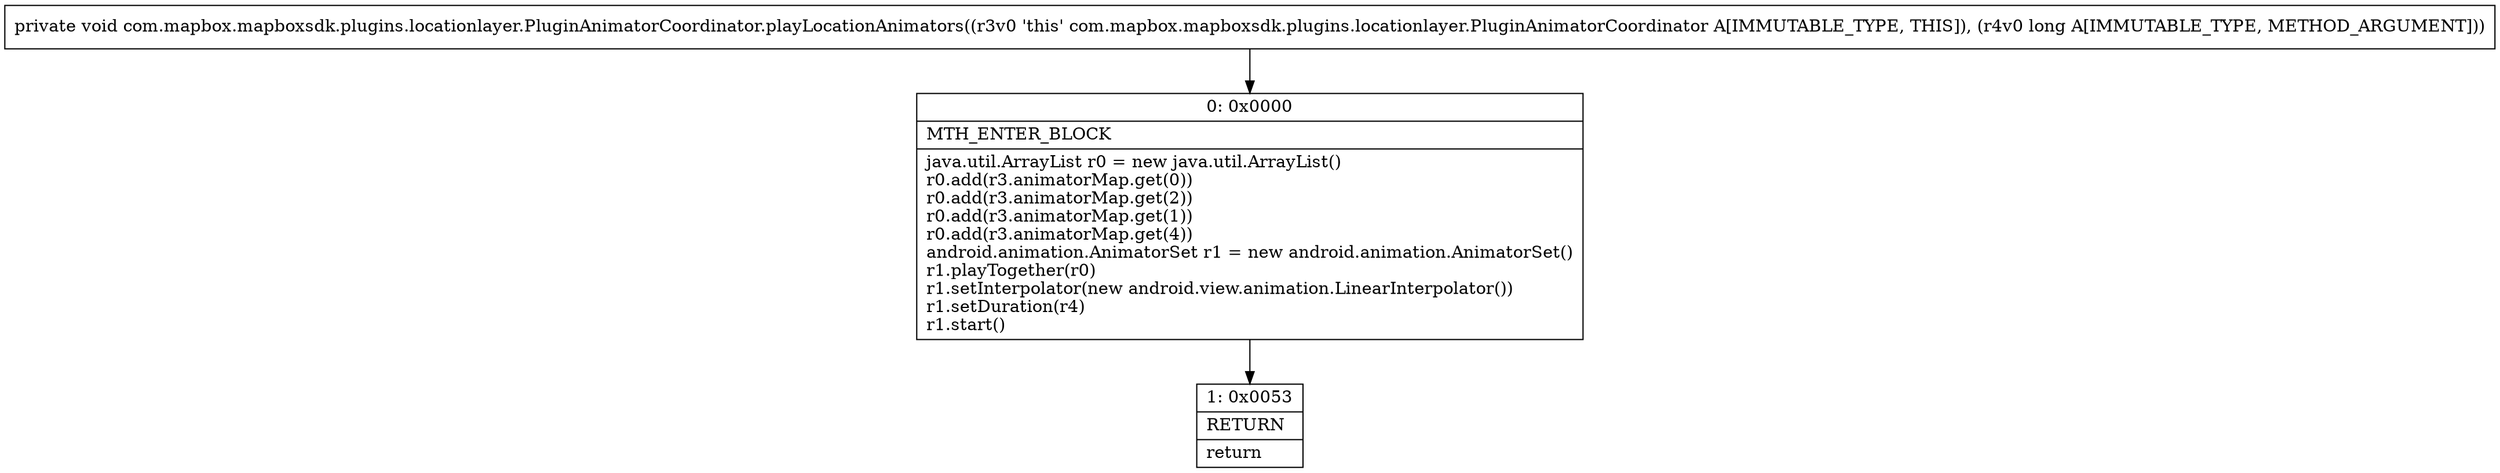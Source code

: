 digraph "CFG forcom.mapbox.mapboxsdk.plugins.locationlayer.PluginAnimatorCoordinator.playLocationAnimators(J)V" {
Node_0 [shape=record,label="{0\:\ 0x0000|MTH_ENTER_BLOCK\l|java.util.ArrayList r0 = new java.util.ArrayList()\lr0.add(r3.animatorMap.get(0))\lr0.add(r3.animatorMap.get(2))\lr0.add(r3.animatorMap.get(1))\lr0.add(r3.animatorMap.get(4))\landroid.animation.AnimatorSet r1 = new android.animation.AnimatorSet()\lr1.playTogether(r0)\lr1.setInterpolator(new android.view.animation.LinearInterpolator())\lr1.setDuration(r4)\lr1.start()\l}"];
Node_1 [shape=record,label="{1\:\ 0x0053|RETURN\l|return\l}"];
MethodNode[shape=record,label="{private void com.mapbox.mapboxsdk.plugins.locationlayer.PluginAnimatorCoordinator.playLocationAnimators((r3v0 'this' com.mapbox.mapboxsdk.plugins.locationlayer.PluginAnimatorCoordinator A[IMMUTABLE_TYPE, THIS]), (r4v0 long A[IMMUTABLE_TYPE, METHOD_ARGUMENT])) }"];
MethodNode -> Node_0;
Node_0 -> Node_1;
}

